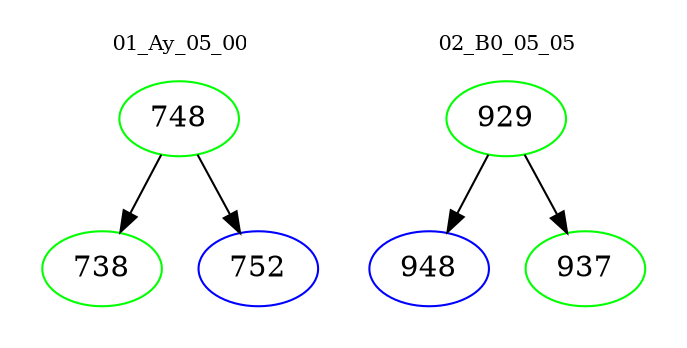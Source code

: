 digraph{
subgraph cluster_0 {
color = white
label = "01_Ay_05_00";
fontsize=10;
T0_748 [label="748", color="green"]
T0_748 -> T0_738 [color="black"]
T0_738 [label="738", color="green"]
T0_748 -> T0_752 [color="black"]
T0_752 [label="752", color="blue"]
}
subgraph cluster_1 {
color = white
label = "02_B0_05_05";
fontsize=10;
T1_929 [label="929", color="green"]
T1_929 -> T1_948 [color="black"]
T1_948 [label="948", color="blue"]
T1_929 -> T1_937 [color="black"]
T1_937 [label="937", color="green"]
}
}

